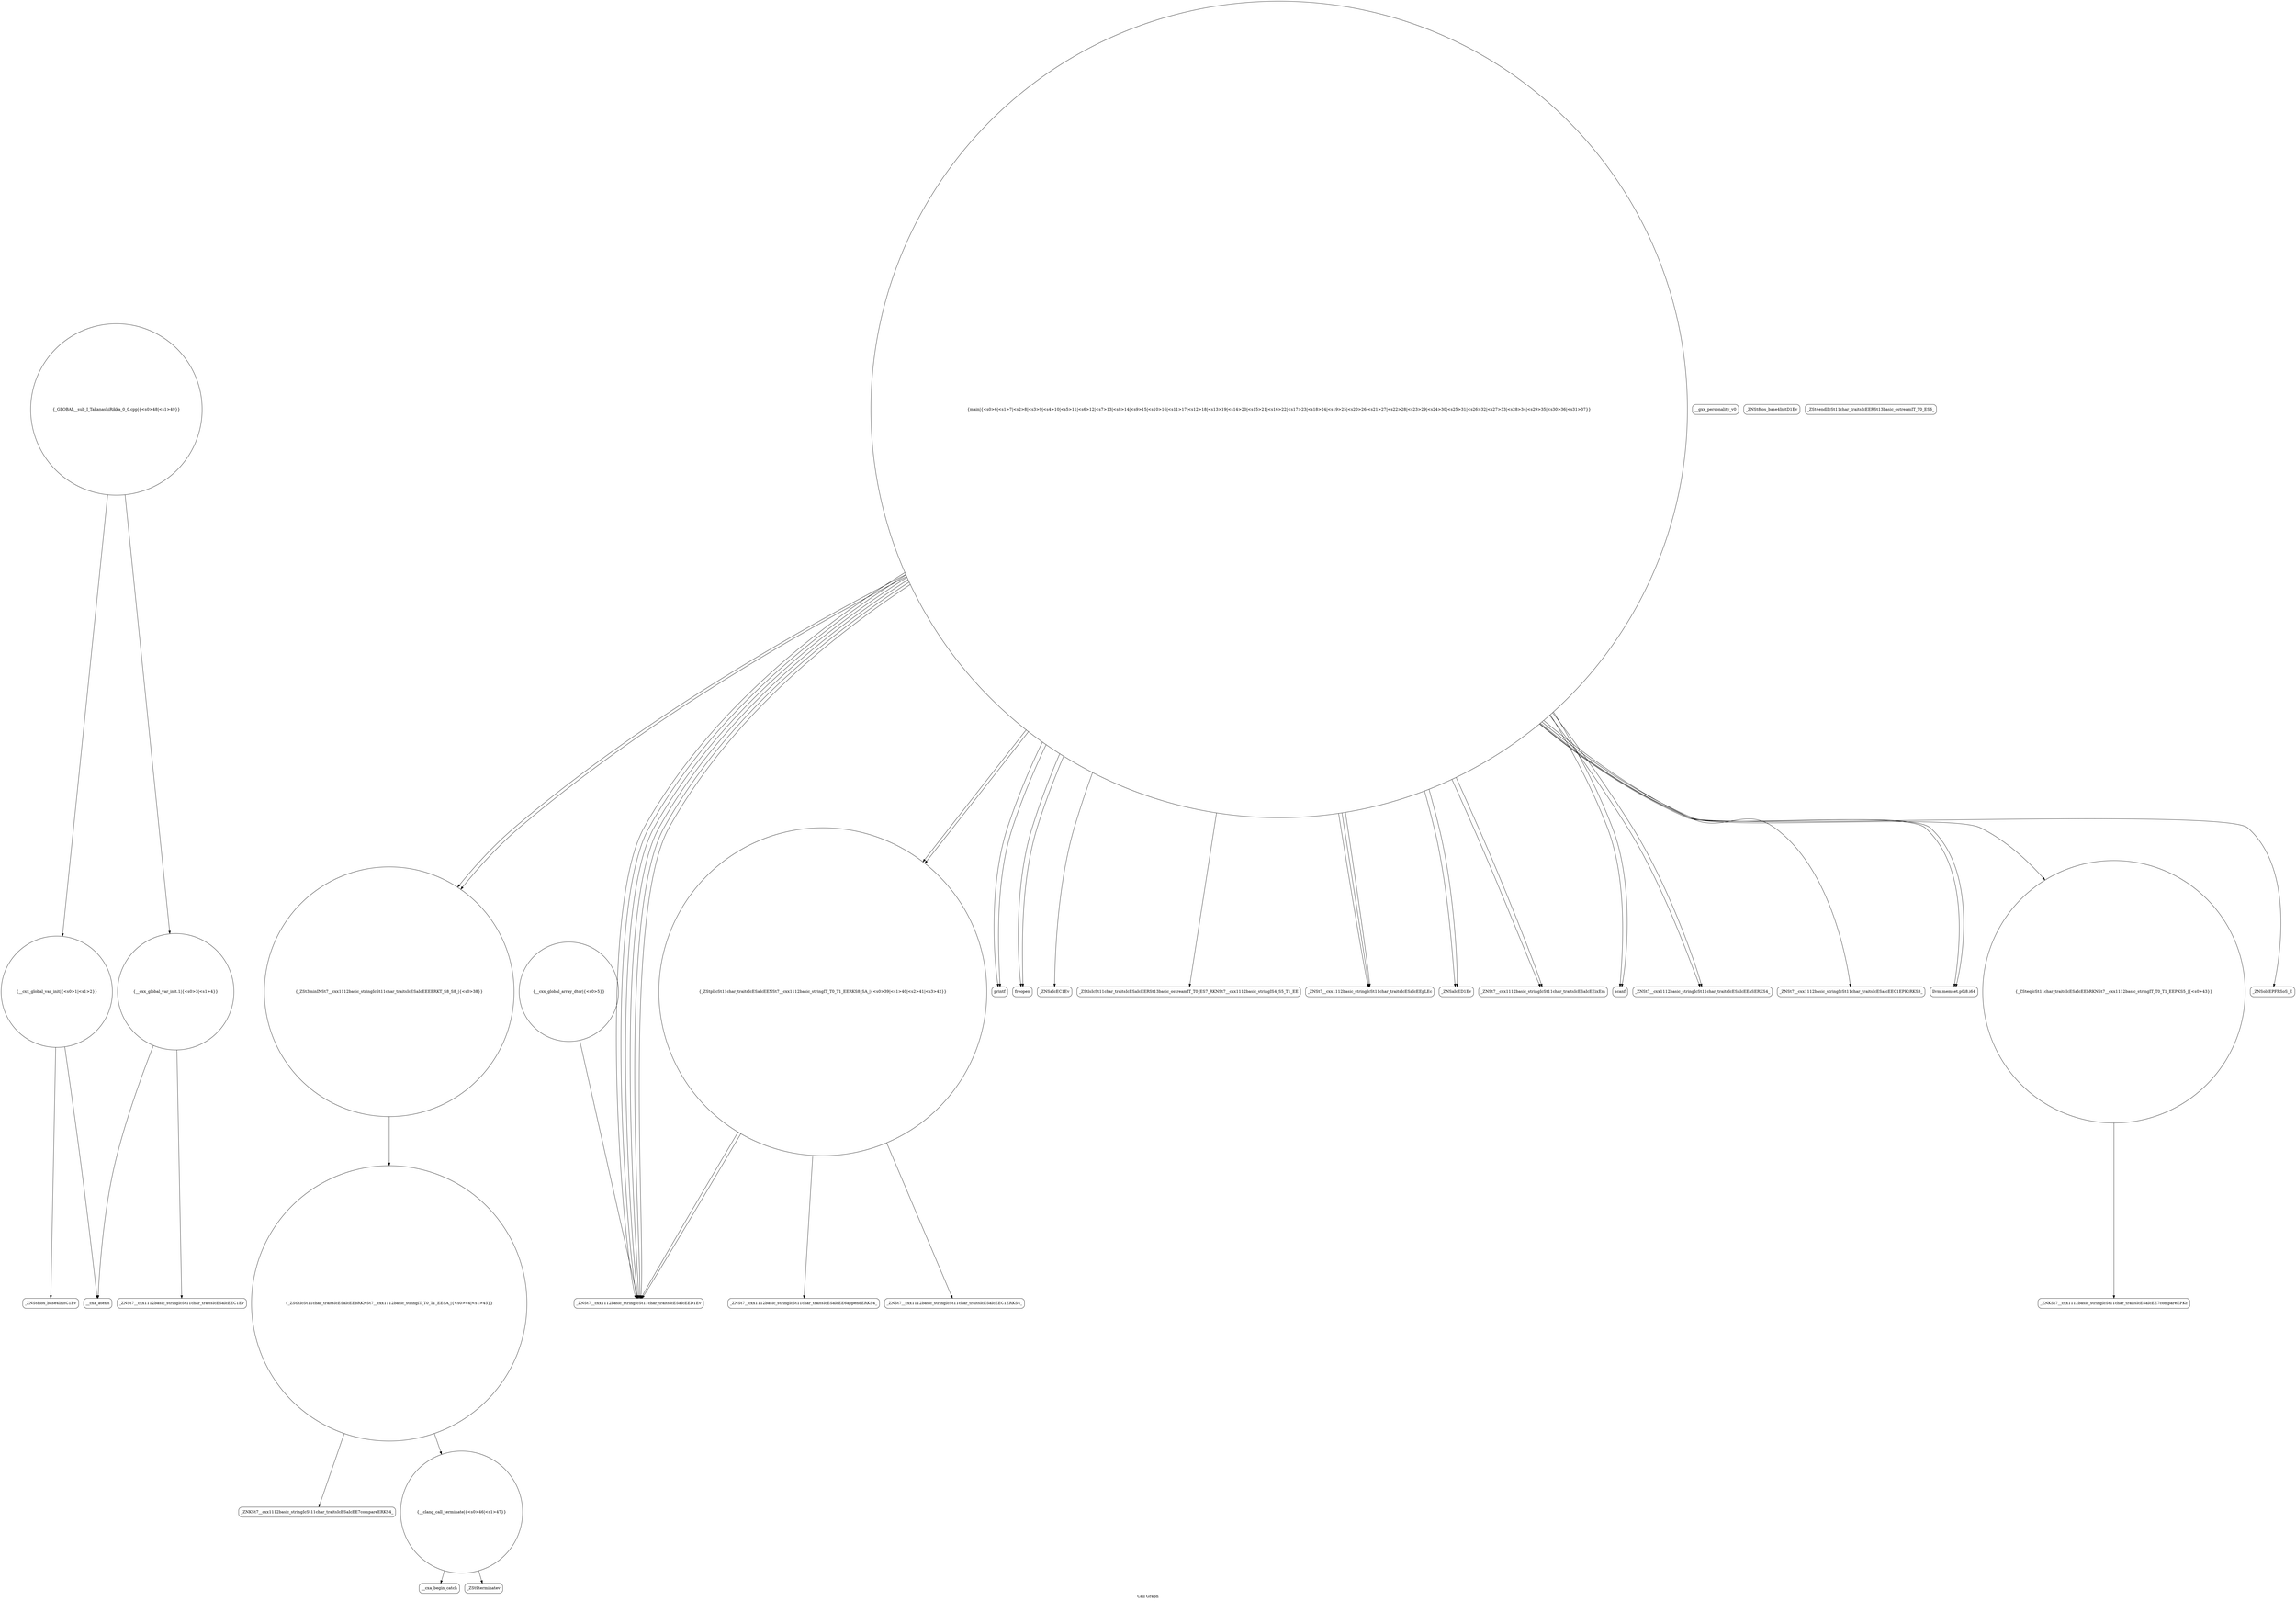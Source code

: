 digraph "Call Graph" {
	label="Call Graph";

	Node0x560f246dc8a0 [shape=record,shape=circle,label="{__cxx_global_var_init|{<s0>1|<s1>2}}"];
	Node0x560f246dc8a0:s0 -> Node0x560f246dcd30[color=black];
	Node0x560f246dc8a0:s1 -> Node0x560f246dce30[color=black];
	Node0x560f246dd9b0 [shape=record,shape=circle,label="{_ZStltIcSt11char_traitsIcESaIcEEbRKNSt7__cxx1112basic_stringIT_T0_T1_EESA_|{<s0>44|<s1>45}}"];
	Node0x560f246dd9b0:s0 -> Node0x560f246dda30[color=black];
	Node0x560f246dd9b0:s1 -> Node0x560f246ddab0[color=black];
	Node0x560f246dd030 [shape=record,shape=Mrecord,label="{_ZNSt7__cxx1112basic_stringIcSt11char_traitsIcESaIcEED1Ev}"];
	Node0x560f246ddd30 [shape=record,shape=Mrecord,label="{_ZNKSt7__cxx1112basic_stringIcSt11char_traitsIcESaIcEE7compareEPKc}"];
	Node0x560f246dd3b0 [shape=record,shape=Mrecord,label="{__gxx_personality_v0}"];
	Node0x560f246dd730 [shape=record,shape=Mrecord,label="{printf}"];
	Node0x560f246dcdb0 [shape=record,shape=Mrecord,label="{_ZNSt8ios_base4InitD1Ev}"];
	Node0x560f246ddab0 [shape=record,shape=circle,label="{__clang_call_terminate|{<s0>46|<s1>47}}"];
	Node0x560f246ddab0:s0 -> Node0x560f246ddb30[color=black];
	Node0x560f246ddab0:s1 -> Node0x560f246ddbb0[color=black];
	Node0x560f246dd130 [shape=record,shape=Mrecord,label="{freopen}"];
	Node0x560f246dd4b0 [shape=record,shape=Mrecord,label="{_ZNSaIcEC1Ev}"];
	Node0x560f246dd830 [shape=record,shape=Mrecord,label="{_ZStlsIcSt11char_traitsIcESaIcEERSt13basic_ostreamIT_T0_ES7_RKNSt7__cxx1112basic_stringIS4_S5_T1_EE}"];
	Node0x560f246dceb0 [shape=record,shape=circle,label="{__cxx_global_var_init.1|{<s0>3|<s1>4}}"];
	Node0x560f246dceb0:s0 -> Node0x560f246dcf30[color=black];
	Node0x560f246dceb0:s1 -> Node0x560f246dce30[color=black];
	Node0x560f246ddbb0 [shape=record,shape=Mrecord,label="{_ZSt9terminatev}"];
	Node0x560f246dd230 [shape=record,shape=Mrecord,label="{_ZNSt7__cxx1112basic_stringIcSt11char_traitsIcESaIcEEpLEc}"];
	Node0x560f246dd5b0 [shape=record,shape=Mrecord,label="{_ZNSaIcED1Ev}"];
	Node0x560f246dd930 [shape=record,shape=Mrecord,label="{_ZSt4endlIcSt11char_traitsIcEERSt13basic_ostreamIT_T0_ES6_}"];
	Node0x560f246dcfb0 [shape=record,shape=circle,label="{__cxx_global_array_dtor|{<s0>5}}"];
	Node0x560f246dcfb0:s0 -> Node0x560f246dd030[color=black];
	Node0x560f246ddcb0 [shape=record,shape=Mrecord,label="{_ZNSt7__cxx1112basic_stringIcSt11char_traitsIcESaIcEE6appendERKS4_}"];
	Node0x560f246dd330 [shape=record,shape=circle,label="{_ZStplIcSt11char_traitsIcESaIcEENSt7__cxx1112basic_stringIT_T0_T1_EERKS8_SA_|{<s0>39|<s1>40|<s2>41|<s3>42}}"];
	Node0x560f246dd330:s0 -> Node0x560f246ddc30[color=black];
	Node0x560f246dd330:s1 -> Node0x560f246ddcb0[color=black];
	Node0x560f246dd330:s2 -> Node0x560f246dd030[color=black];
	Node0x560f246dd330:s3 -> Node0x560f246dd030[color=black];
	Node0x560f246dd6b0 [shape=record,shape=Mrecord,label="{_ZNSt7__cxx1112basic_stringIcSt11char_traitsIcESaIcEEixEm}"];
	Node0x560f246dcd30 [shape=record,shape=Mrecord,label="{_ZNSt8ios_base4InitC1Ev}"];
	Node0x560f246dda30 [shape=record,shape=Mrecord,label="{_ZNKSt7__cxx1112basic_stringIcSt11char_traitsIcESaIcEE7compareERKS4_}"];
	Node0x560f246dd0b0 [shape=record,shape=circle,label="{main|{<s0>6|<s1>7|<s2>8|<s3>9|<s4>10|<s5>11|<s6>12|<s7>13|<s8>14|<s9>15|<s10>16|<s11>17|<s12>18|<s13>19|<s14>20|<s15>21|<s16>22|<s17>23|<s18>24|<s19>25|<s20>26|<s21>27|<s22>28|<s23>29|<s24>30|<s25>31|<s26>32|<s27>33|<s28>34|<s29>35|<s30>36|<s31>37}}"];
	Node0x560f246dd0b0:s0 -> Node0x560f246dd130[color=black];
	Node0x560f246dd0b0:s1 -> Node0x560f246dd130[color=black];
	Node0x560f246dd0b0:s2 -> Node0x560f246dd1b0[color=black];
	Node0x560f246dd0b0:s3 -> Node0x560f246dd230[color=black];
	Node0x560f246dd0b0:s4 -> Node0x560f246dd230[color=black];
	Node0x560f246dd0b0:s5 -> Node0x560f246dd230[color=black];
	Node0x560f246dd0b0:s6 -> Node0x560f246dd330[color=black];
	Node0x560f246dd0b0:s7 -> Node0x560f246dd330[color=black];
	Node0x560f246dd0b0:s8 -> Node0x560f246dd2b0[color=black];
	Node0x560f246dd0b0:s9 -> Node0x560f246dd430[color=black];
	Node0x560f246dd0b0:s10 -> Node0x560f246dd030[color=black];
	Node0x560f246dd0b0:s11 -> Node0x560f246dd030[color=black];
	Node0x560f246dd0b0:s12 -> Node0x560f246dd030[color=black];
	Node0x560f246dd0b0:s13 -> Node0x560f246dd030[color=black];
	Node0x560f246dd0b0:s14 -> Node0x560f246dd1b0[color=black];
	Node0x560f246dd0b0:s15 -> Node0x560f246dd4b0[color=black];
	Node0x560f246dd0b0:s16 -> Node0x560f246dd530[color=black];
	Node0x560f246dd0b0:s17 -> Node0x560f246dd5b0[color=black];
	Node0x560f246dd0b0:s18 -> Node0x560f246dd630[color=black];
	Node0x560f246dd0b0:s19 -> Node0x560f246dd630[color=black];
	Node0x560f246dd0b0:s20 -> Node0x560f246dd6b0[color=black];
	Node0x560f246dd0b0:s21 -> Node0x560f246dd5b0[color=black];
	Node0x560f246dd0b0:s22 -> Node0x560f246dd030[color=black];
	Node0x560f246dd0b0:s23 -> Node0x560f246dd6b0[color=black];
	Node0x560f246dd0b0:s24 -> Node0x560f246dd2b0[color=black];
	Node0x560f246dd0b0:s25 -> Node0x560f246dd430[color=black];
	Node0x560f246dd0b0:s26 -> Node0x560f246dd730[color=black];
	Node0x560f246dd0b0:s27 -> Node0x560f246dd7b0[color=black];
	Node0x560f246dd0b0:s28 -> Node0x560f246dd730[color=black];
	Node0x560f246dd0b0:s29 -> Node0x560f246dd830[color=black];
	Node0x560f246dd0b0:s30 -> Node0x560f246dd8b0[color=black];
	Node0x560f246dd0b0:s31 -> Node0x560f246dd030[color=black];
	Node0x560f246dddb0 [shape=record,shape=circle,label="{_GLOBAL__sub_I_TakanashiRikka_0_0.cpp|{<s0>48|<s1>49}}"];
	Node0x560f246dddb0:s0 -> Node0x560f246dc8a0[color=black];
	Node0x560f246dddb0:s1 -> Node0x560f246dceb0[color=black];
	Node0x560f246dd430 [shape=record,shape=Mrecord,label="{_ZNSt7__cxx1112basic_stringIcSt11char_traitsIcESaIcEEaSERKS4_}"];
	Node0x560f246dd7b0 [shape=record,shape=circle,label="{_ZSteqIcSt11char_traitsIcESaIcEEbRKNSt7__cxx1112basic_stringIT_T0_T1_EEPKS5_|{<s0>43}}"];
	Node0x560f246dd7b0:s0 -> Node0x560f246ddd30[color=black];
	Node0x560f246dce30 [shape=record,shape=Mrecord,label="{__cxa_atexit}"];
	Node0x560f246ddb30 [shape=record,shape=Mrecord,label="{__cxa_begin_catch}"];
	Node0x560f246dd1b0 [shape=record,shape=Mrecord,label="{scanf}"];
	Node0x560f246dd530 [shape=record,shape=Mrecord,label="{_ZNSt7__cxx1112basic_stringIcSt11char_traitsIcESaIcEEC1EPKcRKS3_}"];
	Node0x560f246dd8b0 [shape=record,shape=Mrecord,label="{_ZNSolsEPFRSoS_E}"];
	Node0x560f246dcf30 [shape=record,shape=Mrecord,label="{_ZNSt7__cxx1112basic_stringIcSt11char_traitsIcESaIcEEC1Ev}"];
	Node0x560f246ddc30 [shape=record,shape=Mrecord,label="{_ZNSt7__cxx1112basic_stringIcSt11char_traitsIcESaIcEEC1ERKS4_}"];
	Node0x560f246dd2b0 [shape=record,shape=circle,label="{_ZSt3minINSt7__cxx1112basic_stringIcSt11char_traitsIcESaIcEEEERKT_S8_S8_|{<s0>38}}"];
	Node0x560f246dd2b0:s0 -> Node0x560f246dd9b0[color=black];
	Node0x560f246dd630 [shape=record,shape=Mrecord,label="{llvm.memset.p0i8.i64}"];
}
